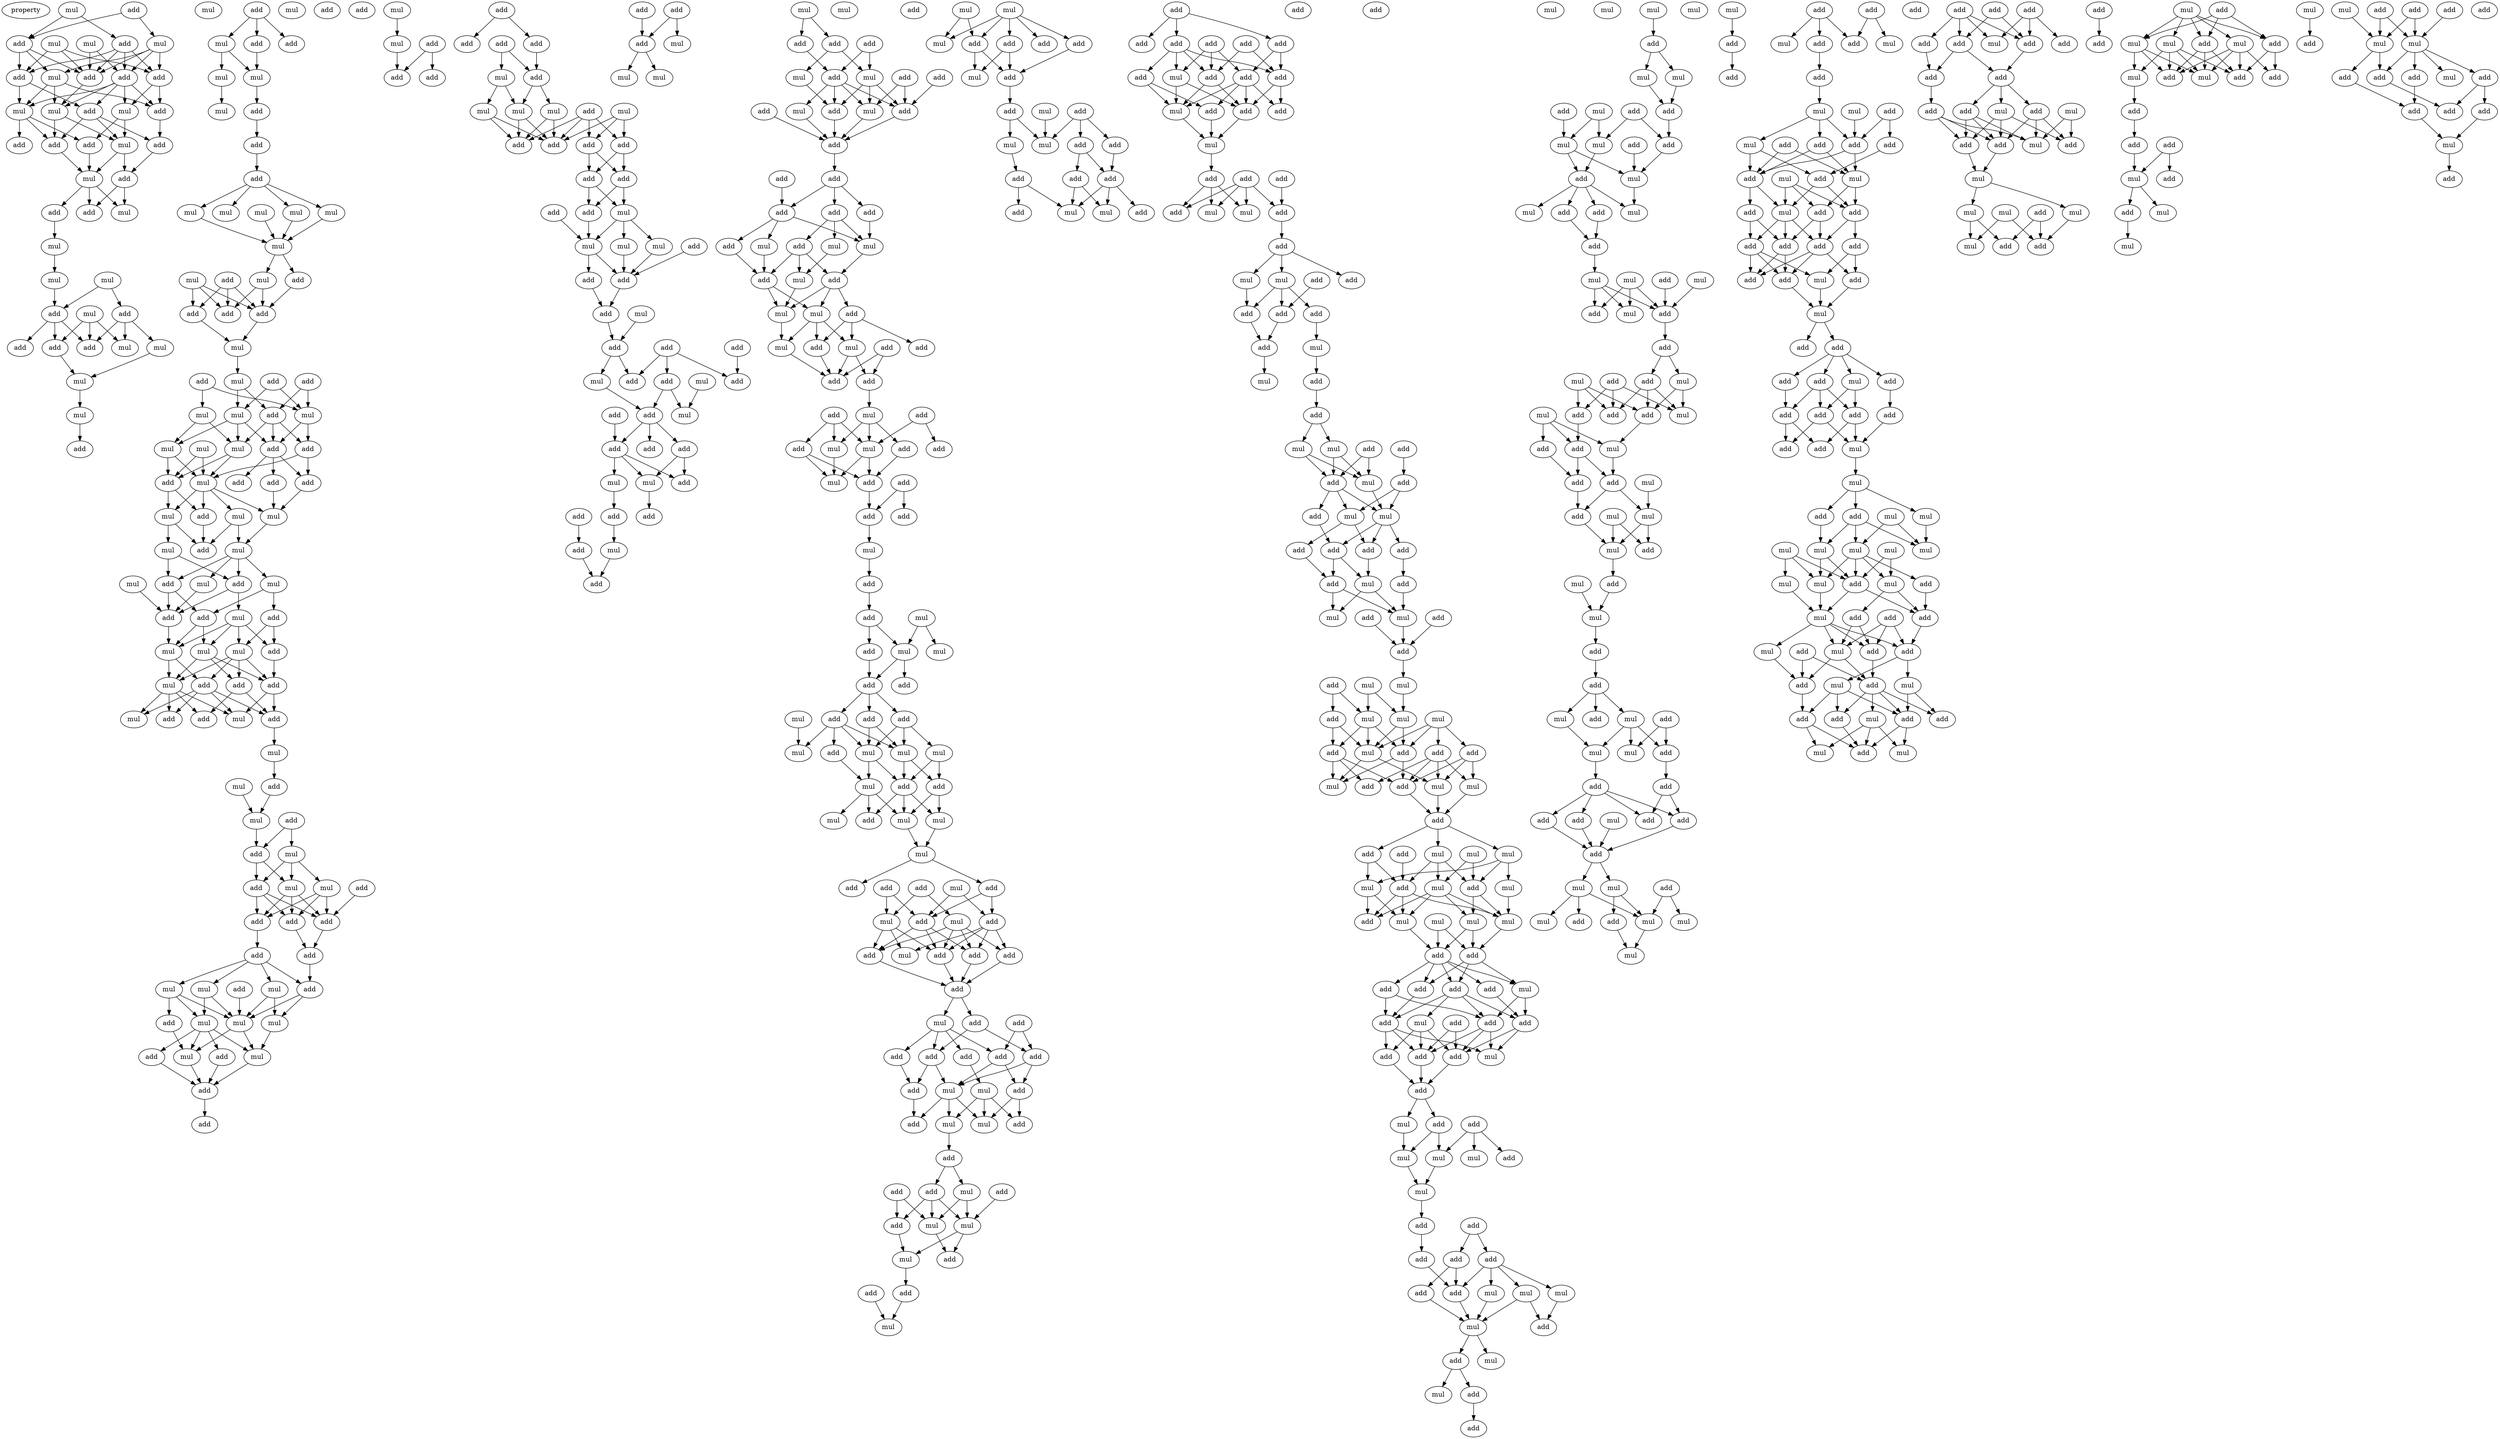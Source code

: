 digraph {
    node [fontcolor=black]
    property [mul=2,lf=1.9]
    0 [ label = add ];
    1 [ label = mul ];
    2 [ label = mul ];
    3 [ label = add ];
    4 [ label = add ];
    5 [ label = mul ];
    6 [ label = mul ];
    7 [ label = add ];
    8 [ label = add ];
    9 [ label = add ];
    10 [ label = mul ];
    11 [ label = add ];
    12 [ label = mul ];
    13 [ label = add ];
    14 [ label = add ];
    15 [ label = mul ];
    16 [ label = mul ];
    17 [ label = add ];
    18 [ label = add ];
    19 [ label = mul ];
    20 [ label = add ];
    21 [ label = add ];
    22 [ label = mul ];
    23 [ label = add ];
    24 [ label = add ];
    25 [ label = mul ];
    26 [ label = add ];
    27 [ label = mul ];
    28 [ label = mul ];
    29 [ label = mul ];
    30 [ label = add ];
    31 [ label = add ];
    32 [ label = mul ];
    33 [ label = mul ];
    34 [ label = add ];
    35 [ label = add ];
    36 [ label = add ];
    37 [ label = mul ];
    38 [ label = mul ];
    39 [ label = mul ];
    40 [ label = mul ];
    41 [ label = add ];
    42 [ label = add ];
    43 [ label = mul ];
    44 [ label = add ];
    45 [ label = add ];
    46 [ label = mul ];
    47 [ label = mul ];
    48 [ label = add ];
    49 [ label = mul ];
    50 [ label = mul ];
    51 [ label = add ];
    52 [ label = add ];
    53 [ label = add ];
    54 [ label = mul ];
    55 [ label = mul ];
    56 [ label = mul ];
    57 [ label = mul ];
    58 [ label = mul ];
    59 [ label = mul ];
    60 [ label = add ];
    61 [ label = mul ];
    62 [ label = mul ];
    63 [ label = add ];
    64 [ label = add ];
    65 [ label = add ];
    66 [ label = add ];
    67 [ label = mul ];
    68 [ label = mul ];
    69 [ label = add ];
    70 [ label = add ];
    71 [ label = add ];
    72 [ label = mul ];
    73 [ label = mul ];
    74 [ label = add ];
    75 [ label = mul ];
    76 [ label = add ];
    77 [ label = add ];
    78 [ label = mul ];
    79 [ label = mul ];
    80 [ label = mul ];
    81 [ label = add ];
    82 [ label = add ];
    83 [ label = add ];
    84 [ label = mul ];
    85 [ label = add ];
    86 [ label = add ];
    87 [ label = mul ];
    88 [ label = mul ];
    89 [ label = mul ];
    90 [ label = mul ];
    91 [ label = mul ];
    92 [ label = add ];
    93 [ label = mul ];
    94 [ label = add ];
    95 [ label = mul ];
    96 [ label = add ];
    97 [ label = mul ];
    98 [ label = add ];
    99 [ label = mul ];
    100 [ label = add ];
    101 [ label = add ];
    102 [ label = mul ];
    103 [ label = add ];
    104 [ label = mul ];
    105 [ label = mul ];
    106 [ label = add ];
    107 [ label = mul ];
    108 [ label = add ];
    109 [ label = add ];
    110 [ label = add ];
    111 [ label = mul ];
    112 [ label = mul ];
    113 [ label = add ];
    114 [ label = add ];
    115 [ label = mul ];
    116 [ label = mul ];
    117 [ label = add ];
    118 [ label = add ];
    119 [ label = add ];
    120 [ label = mul ];
    121 [ label = add ];
    122 [ label = mul ];
    123 [ label = add ];
    124 [ label = mul ];
    125 [ label = mul ];
    126 [ label = add ];
    127 [ label = add ];
    128 [ label = add ];
    129 [ label = add ];
    130 [ label = add ];
    131 [ label = add ];
    132 [ label = add ];
    133 [ label = add ];
    134 [ label = mul ];
    135 [ label = mul ];
    136 [ label = mul ];
    137 [ label = mul ];
    138 [ label = add ];
    139 [ label = mul ];
    140 [ label = mul ];
    141 [ label = mul ];
    142 [ label = add ];
    143 [ label = mul ];
    144 [ label = add ];
    145 [ label = add ];
    146 [ label = mul ];
    147 [ label = add ];
    148 [ label = mul ];
    149 [ label = add ];
    150 [ label = add ];
    151 [ label = add ];
    152 [ label = add ];
    153 [ label = add ];
    154 [ label = add ];
    155 [ label = add ];
    156 [ label = add ];
    157 [ label = mul ];
    158 [ label = mul ];
    159 [ label = mul ];
    160 [ label = mul ];
    161 [ label = add ];
    162 [ label = mul ];
    163 [ label = add ];
    164 [ label = add ];
    165 [ label = add ];
    166 [ label = add ];
    167 [ label = add ];
    168 [ label = add ];
    169 [ label = add ];
    170 [ label = add ];
    171 [ label = mul ];
    172 [ label = mul ];
    173 [ label = mul ];
    174 [ label = add ];
    175 [ label = mul ];
    176 [ label = add ];
    177 [ label = add ];
    178 [ label = add ];
    179 [ label = mul ];
    180 [ label = add ];
    181 [ label = add ];
    182 [ label = add ];
    183 [ label = mul ];
    184 [ label = add ];
    185 [ label = mul ];
    186 [ label = add ];
    187 [ label = add ];
    188 [ label = mul ];
    189 [ label = add ];
    190 [ label = add ];
    191 [ label = add ];
    192 [ label = add ];
    193 [ label = add ];
    194 [ label = mul ];
    195 [ label = add ];
    196 [ label = mul ];
    197 [ label = add ];
    198 [ label = add ];
    199 [ label = add ];
    200 [ label = add ];
    201 [ label = mul ];
    202 [ label = add ];
    203 [ label = add ];
    204 [ label = add ];
    205 [ label = add ];
    206 [ label = mul ];
    207 [ label = mul ];
    208 [ label = mul ];
    209 [ label = mul ];
    210 [ label = add ];
    211 [ label = add ];
    212 [ label = add ];
    213 [ label = add ];
    214 [ label = mul ];
    215 [ label = add ];
    216 [ label = mul ];
    217 [ label = add ];
    218 [ label = add ];
    219 [ label = add ];
    220 [ label = add ];
    221 [ label = mul ];
    222 [ label = mul ];
    223 [ label = add ];
    224 [ label = add ];
    225 [ label = add ];
    226 [ label = add ];
    227 [ label = add ];
    228 [ label = add ];
    229 [ label = add ];
    230 [ label = mul ];
    231 [ label = add ];
    232 [ label = mul ];
    233 [ label = mul ];
    234 [ label = add ];
    235 [ label = mul ];
    236 [ label = add ];
    237 [ label = mul ];
    238 [ label = mul ];
    239 [ label = add ];
    240 [ label = add ];
    241 [ label = add ];
    242 [ label = mul ];
    243 [ label = add ];
    244 [ label = mul ];
    245 [ label = add ];
    246 [ label = add ];
    247 [ label = mul ];
    248 [ label = add ];
    249 [ label = add ];
    250 [ label = add ];
    251 [ label = mul ];
    252 [ label = mul ];
    253 [ label = add ];
    254 [ label = add ];
    255 [ label = add ];
    256 [ label = add ];
    257 [ label = mul ];
    258 [ label = add ];
    259 [ label = add ];
    260 [ label = mul ];
    261 [ label = add ];
    262 [ label = mul ];
    263 [ label = add ];
    264 [ label = mul ];
    265 [ label = mul ];
    266 [ label = mul ];
    267 [ label = add ];
    268 [ label = add ];
    269 [ label = add ];
    270 [ label = mul ];
    271 [ label = add ];
    272 [ label = add ];
    273 [ label = add ];
    274 [ label = mul ];
    275 [ label = mul ];
    276 [ label = mul ];
    277 [ label = mul ];
    278 [ label = add ];
    279 [ label = mul ];
    280 [ label = add ];
    281 [ label = add ];
    282 [ label = mul ];
    283 [ label = add ];
    284 [ label = mul ];
    285 [ label = mul ];
    286 [ label = mul ];
    287 [ label = mul ];
    288 [ label = add ];
    289 [ label = add ];
    290 [ label = add ];
    291 [ label = add ];
    292 [ label = add ];
    293 [ label = add ];
    294 [ label = mul ];
    295 [ label = mul ];
    296 [ label = mul ];
    297 [ label = add ];
    298 [ label = add ];
    299 [ label = add ];
    300 [ label = add ];
    301 [ label = add ];
    302 [ label = add ];
    303 [ label = add ];
    304 [ label = mul ];
    305 [ label = add ];
    306 [ label = add ];
    307 [ label = add ];
    308 [ label = add ];
    309 [ label = add ];
    310 [ label = mul ];
    311 [ label = mul ];
    312 [ label = add ];
    313 [ label = add ];
    314 [ label = add ];
    315 [ label = mul ];
    316 [ label = add ];
    317 [ label = mul ];
    318 [ label = add ];
    319 [ label = add ];
    320 [ label = add ];
    321 [ label = add ];
    322 [ label = mul ];
    323 [ label = add ];
    324 [ label = mul ];
    325 [ label = mul ];
    326 [ label = add ];
    327 [ label = mul ];
    328 [ label = add ];
    329 [ label = add ];
    330 [ label = add ];
    331 [ label = mul ];
    332 [ label = mul ];
    333 [ label = mul ];
    334 [ label = add ];
    335 [ label = add ];
    336 [ label = add ];
    337 [ label = add ];
    338 [ label = mul ];
    339 [ label = add ];
    340 [ label = mul ];
    341 [ label = mul ];
    342 [ label = add ];
    343 [ label = add ];
    344 [ label = add ];
    345 [ label = mul ];
    346 [ label = add ];
    347 [ label = mul ];
    348 [ label = add ];
    349 [ label = add ];
    350 [ label = add ];
    351 [ label = add ];
    352 [ label = add ];
    353 [ label = mul ];
    354 [ label = mul ];
    355 [ label = add ];
    356 [ label = add ];
    357 [ label = add ];
    358 [ label = add ];
    359 [ label = add ];
    360 [ label = add ];
    361 [ label = add ];
    362 [ label = add ];
    363 [ label = mul ];
    364 [ label = add ];
    365 [ label = add ];
    366 [ label = add ];
    367 [ label = mul ];
    368 [ label = add ];
    369 [ label = add ];
    370 [ label = mul ];
    371 [ label = add ];
    372 [ label = add ];
    373 [ label = add ];
    374 [ label = mul ];
    375 [ label = add ];
    376 [ label = mul ];
    377 [ label = add ];
    378 [ label = add ];
    379 [ label = mul ];
    380 [ label = mul ];
    381 [ label = add ];
    382 [ label = add ];
    383 [ label = add ];
    384 [ label = add ];
    385 [ label = add ];
    386 [ label = mul ];
    387 [ label = add ];
    388 [ label = add ];
    389 [ label = mul ];
    390 [ label = add ];
    391 [ label = mul ];
    392 [ label = mul ];
    393 [ label = add ];
    394 [ label = add ];
    395 [ label = add ];
    396 [ label = add ];
    397 [ label = mul ];
    398 [ label = mul ];
    399 [ label = add ];
    400 [ label = mul ];
    401 [ label = add ];
    402 [ label = add ];
    403 [ label = add ];
    404 [ label = add ];
    405 [ label = mul ];
    406 [ label = add ];
    407 [ label = add ];
    408 [ label = mul ];
    409 [ label = mul ];
    410 [ label = add ];
    411 [ label = add ];
    412 [ label = add ];
    413 [ label = add ];
    414 [ label = mul ];
    415 [ label = mul ];
    416 [ label = add ];
    417 [ label = mul ];
    418 [ label = mul ];
    419 [ label = mul ];
    420 [ label = mul ];
    421 [ label = add ];
    422 [ label = add ];
    423 [ label = add ];
    424 [ label = add ];
    425 [ label = add ];
    426 [ label = mul ];
    427 [ label = mul ];
    428 [ label = add ];
    429 [ label = mul ];
    430 [ label = add ];
    431 [ label = mul ];
    432 [ label = mul ];
    433 [ label = mul ];
    434 [ label = add ];
    435 [ label = add ];
    436 [ label = add ];
    437 [ label = add ];
    438 [ label = mul ];
    439 [ label = mul ];
    440 [ label = mul ];
    441 [ label = add ];
    442 [ label = mul ];
    443 [ label = mul ];
    444 [ label = mul ];
    445 [ label = mul ];
    446 [ label = add ];
    447 [ label = add ];
    448 [ label = add ];
    449 [ label = add ];
    450 [ label = add ];
    451 [ label = mul ];
    452 [ label = add ];
    453 [ label = mul ];
    454 [ label = add ];
    455 [ label = add ];
    456 [ label = add ];
    457 [ label = add ];
    458 [ label = mul ];
    459 [ label = add ];
    460 [ label = add ];
    461 [ label = add ];
    462 [ label = add ];
    463 [ label = add ];
    464 [ label = add ];
    465 [ label = add ];
    466 [ label = mul ];
    467 [ label = mul ];
    468 [ label = mul ];
    469 [ label = add ];
    470 [ label = mul ];
    471 [ label = mul ];
    472 [ label = add ];
    473 [ label = add ];
    474 [ label = add ];
    475 [ label = add ];
    476 [ label = add ];
    477 [ label = add ];
    478 [ label = mul ];
    479 [ label = add ];
    480 [ label = mul ];
    481 [ label = mul ];
    482 [ label = add ];
    483 [ label = mul ];
    484 [ label = add ];
    485 [ label = mul ];
    486 [ label = mul ];
    487 [ label = add ];
    488 [ label = add ];
    489 [ label = add ];
    490 [ label = mul ];
    491 [ label = mul ];
    492 [ label = mul ];
    493 [ label = add ];
    494 [ label = mul ];
    495 [ label = mul ];
    496 [ label = mul ];
    497 [ label = add ];
    498 [ label = add ];
    499 [ label = add ];
    500 [ label = mul ];
    501 [ label = mul ];
    502 [ label = add ];
    503 [ label = add ];
    504 [ label = mul ];
    505 [ label = add ];
    506 [ label = add ];
    507 [ label = mul ];
    508 [ label = add ];
    509 [ label = mul ];
    510 [ label = add ];
    511 [ label = mul ];
    512 [ label = add ];
    513 [ label = mul ];
    514 [ label = mul ];
    515 [ label = add ];
    516 [ label = mul ];
    517 [ label = add ];
    518 [ label = add ];
    519 [ label = add ];
    520 [ label = mul ];
    521 [ label = add ];
    522 [ label = mul ];
    523 [ label = mul ];
    524 [ label = add ];
    525 [ label = mul ];
    526 [ label = add ];
    527 [ label = mul ];
    528 [ label = add ];
    529 [ label = add ];
    530 [ label = add ];
    531 [ label = mul ];
    532 [ label = mul ];
    533 [ label = add ];
    534 [ label = add ];
    535 [ label = add ];
    536 [ label = mul ];
    537 [ label = mul ];
    538 [ label = add ];
    539 [ label = mul ];
    540 [ label = mul ];
    541 [ label = mul ];
    542 [ label = add ];
    543 [ label = add ];
    544 [ label = mul ];
    545 [ label = add ];
    546 [ label = add ];
    547 [ label = add ];
    548 [ label = mul ];
    549 [ label = add ];
    550 [ label = mul ];
    551 [ label = add ];
    552 [ label = mul ];
    553 [ label = add ];
    554 [ label = mul ];
    555 [ label = add ];
    556 [ label = add ];
    557 [ label = add ];
    558 [ label = mul ];
    559 [ label = add ];
    560 [ label = add ];
    561 [ label = add ];
    562 [ label = add ];
    563 [ label = mul ];
    564 [ label = add ];
    565 [ label = mul ];
    566 [ label = mul ];
    567 [ label = add ];
    568 [ label = mul ];
    569 [ label = add ];
    570 [ label = mul ];
    571 [ label = mul ];
    572 [ label = add ];
    573 [ label = add ];
    574 [ label = mul ];
    575 [ label = mul ];
    576 [ label = add ];
    577 [ label = add ];
    578 [ label = add ];
    579 [ label = add ];
    580 [ label = mul ];
    581 [ label = mul ];
    582 [ label = add ];
    583 [ label = add ];
    584 [ label = mul ];
    585 [ label = add ];
    586 [ label = add ];
    587 [ label = mul ];
    588 [ label = add ];
    589 [ label = add ];
    590 [ label = mul ];
    591 [ label = add ];
    592 [ label = add ];
    593 [ label = mul ];
    594 [ label = add ];
    595 [ label = add ];
    596 [ label = add ];
    597 [ label = add ];
    598 [ label = add ];
    599 [ label = add ];
    600 [ label = mul ];
    601 [ label = add ];
    602 [ label = add ];
    603 [ label = mul ];
    604 [ label = add ];
    605 [ label = add ];
    606 [ label = add ];
    607 [ label = add ];
    608 [ label = add ];
    609 [ label = mul ];
    610 [ label = add ];
    611 [ label = add ];
    612 [ label = add ];
    613 [ label = add ];
    614 [ label = mul ];
    615 [ label = add ];
    616 [ label = add ];
    617 [ label = mul ];
    618 [ label = mul ];
    619 [ label = add ];
    620 [ label = mul ];
    621 [ label = add ];
    622 [ label = mul ];
    623 [ label = mul ];
    624 [ label = mul ];
    625 [ label = mul ];
    626 [ label = mul ];
    627 [ label = mul ];
    628 [ label = add ];
    629 [ label = mul ];
    630 [ label = add ];
    631 [ label = mul ];
    632 [ label = mul ];
    633 [ label = add ];
    634 [ label = add ];
    635 [ label = add ];
    636 [ label = add ];
    637 [ label = mul ];
    638 [ label = add ];
    639 [ label = add ];
    640 [ label = mul ];
    641 [ label = mul ];
    642 [ label = add ];
    643 [ label = add ];
    644 [ label = mul ];
    645 [ label = add ];
    646 [ label = add ];
    647 [ label = add ];
    648 [ label = add ];
    649 [ label = mul ];
    650 [ label = mul ];
    651 [ label = mul ];
    652 [ label = add ];
    653 [ label = add ];
    654 [ label = add ];
    655 [ label = add ];
    656 [ label = add ];
    657 [ label = add ];
    658 [ label = add ];
    659 [ label = add ];
    660 [ label = mul ];
    661 [ label = add ];
    662 [ label = add ];
    663 [ label = add ];
    664 [ label = mul ];
    665 [ label = add ];
    666 [ label = mul ];
    667 [ label = add ];
    668 [ label = add ];
    669 [ label = mul ];
    670 [ label = add ];
    671 [ label = add ];
    672 [ label = add ];
    673 [ label = mul ];
    674 [ label = add ];
    675 [ label = mul ];
    676 [ label = mul ];
    677 [ label = mul ];
    678 [ label = add ];
    679 [ label = mul ];
    680 [ label = add ];
    681 [ label = add ];
    682 [ label = add ];
    683 [ label = mul ];
    684 [ label = add ];
    685 [ label = mul ];
    686 [ label = add ];
    687 [ label = mul ];
    688 [ label = mul ];
    689 [ label = add ];
    690 [ label = add ];
    691 [ label = mul ];
    692 [ label = mul ];
    693 [ label = add ];
    694 [ label = add ];
    695 [ label = add ];
    696 [ label = mul ];
    697 [ label = add ];
    698 [ label = add ];
    699 [ label = add ];
    700 [ label = add ];
    701 [ label = mul ];
    702 [ label = add ];
    703 [ label = mul ];
    704 [ label = mul ];
    705 [ label = add ];
    706 [ label = add ];
    707 [ label = mul ];
    708 [ label = add ];
    709 [ label = add ];
    710 [ label = mul ];
    711 [ label = mul ];
    712 [ label = mul ];
    713 [ label = add ];
    714 [ label = add ];
    715 [ label = add ];
    716 [ label = add ];
    717 [ label = add ];
    718 [ label = add ];
    719 [ label = add ];
    720 [ label = mul ];
    721 [ label = add ];
    0 -> 4 [ name = 0 ];
    0 -> 6 [ name = 1 ];
    1 -> 3 [ name = 2 ];
    1 -> 4 [ name = 3 ];
    2 -> 8 [ name = 4 ];
    2 -> 11 [ name = 5 ];
    3 -> 7 [ name = 6 ];
    3 -> 8 [ name = 7 ];
    3 -> 9 [ name = 8 ];
    3 -> 11 [ name = 9 ];
    4 -> 7 [ name = 10 ];
    4 -> 8 [ name = 11 ];
    4 -> 10 [ name = 12 ];
    5 -> 7 [ name = 13 ];
    5 -> 8 [ name = 14 ];
    5 -> 9 [ name = 15 ];
    6 -> 8 [ name = 16 ];
    6 -> 9 [ name = 17 ];
    6 -> 10 [ name = 18 ];
    6 -> 11 [ name = 19 ];
    7 -> 14 [ name = 20 ];
    7 -> 15 [ name = 21 ];
    8 -> 16 [ name = 22 ];
    9 -> 12 [ name = 23 ];
    9 -> 13 [ name = 24 ];
    10 -> 13 [ name = 25 ];
    10 -> 15 [ name = 26 ];
    10 -> 16 [ name = 27 ];
    11 -> 12 [ name = 28 ];
    11 -> 13 [ name = 29 ];
    11 -> 14 [ name = 30 ];
    11 -> 15 [ name = 31 ];
    11 -> 16 [ name = 32 ];
    12 -> 18 [ name = 33 ];
    12 -> 19 [ name = 34 ];
    13 -> 20 [ name = 35 ];
    14 -> 19 [ name = 36 ];
    14 -> 20 [ name = 37 ];
    14 -> 21 [ name = 38 ];
    15 -> 17 [ name = 39 ];
    15 -> 18 [ name = 40 ];
    15 -> 21 [ name = 41 ];
    16 -> 19 [ name = 42 ];
    16 -> 21 [ name = 43 ];
    18 -> 22 [ name = 44 ];
    19 -> 22 [ name = 45 ];
    19 -> 23 [ name = 46 ];
    20 -> 23 [ name = 47 ];
    21 -> 22 [ name = 48 ];
    22 -> 24 [ name = 49 ];
    22 -> 25 [ name = 50 ];
    22 -> 26 [ name = 51 ];
    23 -> 24 [ name = 52 ];
    23 -> 25 [ name = 53 ];
    26 -> 27 [ name = 54 ];
    27 -> 29 [ name = 55 ];
    28 -> 30 [ name = 56 ];
    28 -> 31 [ name = 57 ];
    29 -> 31 [ name = 58 ];
    30 -> 33 [ name = 59 ];
    30 -> 35 [ name = 60 ];
    30 -> 37 [ name = 61 ];
    31 -> 34 [ name = 62 ];
    31 -> 35 [ name = 63 ];
    31 -> 36 [ name = 64 ];
    32 -> 34 [ name = 65 ];
    32 -> 35 [ name = 66 ];
    32 -> 37 [ name = 67 ];
    33 -> 38 [ name = 68 ];
    34 -> 38 [ name = 69 ];
    38 -> 39 [ name = 70 ];
    39 -> 41 [ name = 71 ];
    42 -> 43 [ name = 72 ];
    42 -> 44 [ name = 73 ];
    42 -> 45 [ name = 74 ];
    43 -> 47 [ name = 75 ];
    43 -> 49 [ name = 76 ];
    44 -> 49 [ name = 77 ];
    47 -> 50 [ name = 78 ];
    49 -> 51 [ name = 79 ];
    51 -> 52 [ name = 80 ];
    52 -> 53 [ name = 81 ];
    53 -> 55 [ name = 82 ];
    53 -> 56 [ name = 83 ];
    53 -> 57 [ name = 84 ];
    53 -> 58 [ name = 85 ];
    54 -> 59 [ name = 86 ];
    55 -> 59 [ name = 87 ];
    56 -> 59 [ name = 88 ];
    57 -> 59 [ name = 89 ];
    59 -> 61 [ name = 90 ];
    59 -> 63 [ name = 91 ];
    60 -> 64 [ name = 92 ];
    60 -> 65 [ name = 93 ];
    60 -> 66 [ name = 94 ];
    61 -> 64 [ name = 95 ];
    61 -> 65 [ name = 96 ];
    62 -> 64 [ name = 97 ];
    62 -> 65 [ name = 98 ];
    62 -> 66 [ name = 99 ];
    63 -> 64 [ name = 100 ];
    64 -> 67 [ name = 101 ];
    66 -> 67 [ name = 102 ];
    67 -> 68 [ name = 103 ];
    68 -> 72 [ name = 104 ];
    68 -> 74 [ name = 105 ];
    69 -> 73 [ name = 106 ];
    69 -> 75 [ name = 107 ];
    70 -> 72 [ name = 108 ];
    70 -> 75 [ name = 109 ];
    71 -> 74 [ name = 110 ];
    71 -> 75 [ name = 111 ];
    72 -> 77 [ name = 112 ];
    72 -> 79 [ name = 113 ];
    72 -> 80 [ name = 114 ];
    73 -> 79 [ name = 115 ];
    73 -> 80 [ name = 116 ];
    74 -> 76 [ name = 117 ];
    74 -> 77 [ name = 118 ];
    74 -> 80 [ name = 119 ];
    75 -> 76 [ name = 120 ];
    75 -> 77 [ name = 121 ];
    76 -> 84 [ name = 122 ];
    76 -> 85 [ name = 123 ];
    77 -> 81 [ name = 124 ];
    77 -> 82 [ name = 125 ];
    77 -> 85 [ name = 126 ];
    78 -> 83 [ name = 127 ];
    78 -> 84 [ name = 128 ];
    79 -> 83 [ name = 129 ];
    79 -> 84 [ name = 130 ];
    80 -> 83 [ name = 131 ];
    80 -> 84 [ name = 132 ];
    82 -> 88 [ name = 133 ];
    83 -> 86 [ name = 134 ];
    83 -> 87 [ name = 135 ];
    84 -> 86 [ name = 136 ];
    84 -> 87 [ name = 137 ];
    84 -> 88 [ name = 138 ];
    84 -> 89 [ name = 139 ];
    85 -> 88 [ name = 140 ];
    86 -> 92 [ name = 141 ];
    87 -> 90 [ name = 142 ];
    87 -> 92 [ name = 143 ];
    88 -> 91 [ name = 144 ];
    89 -> 91 [ name = 145 ];
    89 -> 92 [ name = 146 ];
    90 -> 94 [ name = 147 ];
    90 -> 96 [ name = 148 ];
    91 -> 93 [ name = 149 ];
    91 -> 94 [ name = 150 ];
    91 -> 95 [ name = 151 ];
    91 -> 96 [ name = 152 ];
    93 -> 98 [ name = 153 ];
    94 -> 98 [ name = 154 ];
    94 -> 101 [ name = 155 ];
    95 -> 100 [ name = 156 ];
    95 -> 101 [ name = 157 ];
    96 -> 98 [ name = 158 ];
    96 -> 99 [ name = 159 ];
    97 -> 98 [ name = 160 ];
    98 -> 105 [ name = 161 ];
    99 -> 102 [ name = 162 ];
    99 -> 103 [ name = 163 ];
    99 -> 104 [ name = 164 ];
    99 -> 105 [ name = 165 ];
    100 -> 103 [ name = 166 ];
    100 -> 104 [ name = 167 ];
    101 -> 102 [ name = 168 ];
    101 -> 105 [ name = 169 ];
    102 -> 107 [ name = 170 ];
    102 -> 108 [ name = 171 ];
    102 -> 109 [ name = 172 ];
    103 -> 109 [ name = 173 ];
    104 -> 106 [ name = 174 ];
    104 -> 107 [ name = 175 ];
    104 -> 108 [ name = 176 ];
    104 -> 109 [ name = 177 ];
    105 -> 106 [ name = 178 ];
    105 -> 107 [ name = 179 ];
    106 -> 110 [ name = 180 ];
    106 -> 111 [ name = 181 ];
    106 -> 112 [ name = 182 ];
    106 -> 113 [ name = 183 ];
    107 -> 111 [ name = 184 ];
    107 -> 112 [ name = 185 ];
    107 -> 113 [ name = 186 ];
    107 -> 114 [ name = 187 ];
    108 -> 110 [ name = 188 ];
    108 -> 114 [ name = 189 ];
    109 -> 110 [ name = 190 ];
    109 -> 111 [ name = 191 ];
    110 -> 115 [ name = 192 ];
    115 -> 117 [ name = 193 ];
    116 -> 120 [ name = 194 ];
    117 -> 120 [ name = 195 ];
    119 -> 121 [ name = 196 ];
    119 -> 122 [ name = 197 ];
    120 -> 121 [ name = 198 ];
    121 -> 124 [ name = 199 ];
    121 -> 126 [ name = 200 ];
    122 -> 124 [ name = 201 ];
    122 -> 125 [ name = 202 ];
    122 -> 126 [ name = 203 ];
    123 -> 127 [ name = 204 ];
    124 -> 127 [ name = 205 ];
    124 -> 128 [ name = 206 ];
    124 -> 129 [ name = 207 ];
    125 -> 127 [ name = 208 ];
    125 -> 128 [ name = 209 ];
    125 -> 129 [ name = 210 ];
    126 -> 127 [ name = 211 ];
    126 -> 128 [ name = 212 ];
    126 -> 129 [ name = 213 ];
    127 -> 130 [ name = 214 ];
    128 -> 131 [ name = 215 ];
    129 -> 130 [ name = 216 ];
    130 -> 133 [ name = 217 ];
    131 -> 133 [ name = 218 ];
    131 -> 134 [ name = 219 ];
    131 -> 135 [ name = 220 ];
    131 -> 136 [ name = 221 ];
    132 -> 139 [ name = 222 ];
    133 -> 139 [ name = 223 ];
    133 -> 140 [ name = 224 ];
    134 -> 139 [ name = 225 ];
    134 -> 140 [ name = 226 ];
    135 -> 137 [ name = 227 ];
    135 -> 139 [ name = 228 ];
    136 -> 137 [ name = 229 ];
    136 -> 138 [ name = 230 ];
    136 -> 139 [ name = 231 ];
    137 -> 141 [ name = 232 ];
    137 -> 142 [ name = 233 ];
    137 -> 143 [ name = 234 ];
    137 -> 144 [ name = 235 ];
    138 -> 143 [ name = 236 ];
    139 -> 141 [ name = 237 ];
    139 -> 143 [ name = 238 ];
    140 -> 141 [ name = 239 ];
    141 -> 145 [ name = 240 ];
    142 -> 145 [ name = 241 ];
    143 -> 145 [ name = 242 ];
    144 -> 145 [ name = 243 ];
    145 -> 147 [ name = 244 ];
    146 -> 148 [ name = 245 ];
    148 -> 150 [ name = 246 ];
    149 -> 150 [ name = 247 ];
    149 -> 151 [ name = 248 ];
    152 -> 153 [ name = 249 ];
    152 -> 154 [ name = 250 ];
    154 -> 156 [ name = 251 ];
    155 -> 156 [ name = 252 ];
    155 -> 157 [ name = 253 ];
    156 -> 160 [ name = 254 ];
    156 -> 162 [ name = 255 ];
    157 -> 159 [ name = 256 ];
    157 -> 160 [ name = 257 ];
    158 -> 163 [ name = 258 ];
    158 -> 165 [ name = 259 ];
    158 -> 166 [ name = 260 ];
    159 -> 164 [ name = 261 ];
    159 -> 165 [ name = 262 ];
    160 -> 164 [ name = 263 ];
    160 -> 165 [ name = 264 ];
    161 -> 163 [ name = 265 ];
    161 -> 164 [ name = 266 ];
    161 -> 165 [ name = 267 ];
    161 -> 166 [ name = 268 ];
    162 -> 164 [ name = 269 ];
    162 -> 165 [ name = 270 ];
    163 -> 167 [ name = 271 ];
    163 -> 168 [ name = 272 ];
    166 -> 167 [ name = 273 ];
    166 -> 168 [ name = 274 ];
    167 -> 170 [ name = 275 ];
    167 -> 171 [ name = 276 ];
    168 -> 170 [ name = 277 ];
    168 -> 171 [ name = 278 ];
    169 -> 172 [ name = 279 ];
    170 -> 172 [ name = 280 ];
    171 -> 172 [ name = 281 ];
    171 -> 173 [ name = 282 ];
    171 -> 175 [ name = 283 ];
    172 -> 176 [ name = 284 ];
    172 -> 177 [ name = 285 ];
    173 -> 176 [ name = 286 ];
    174 -> 176 [ name = 287 ];
    175 -> 176 [ name = 288 ];
    176 -> 178 [ name = 289 ];
    177 -> 178 [ name = 290 ];
    178 -> 182 [ name = 291 ];
    179 -> 182 [ name = 292 ];
    180 -> 186 [ name = 293 ];
    181 -> 184 [ name = 294 ];
    181 -> 186 [ name = 295 ];
    181 -> 187 [ name = 296 ];
    182 -> 183 [ name = 297 ];
    182 -> 187 [ name = 298 ];
    183 -> 190 [ name = 299 ];
    184 -> 188 [ name = 300 ];
    184 -> 190 [ name = 301 ];
    185 -> 188 [ name = 302 ];
    189 -> 191 [ name = 303 ];
    190 -> 191 [ name = 304 ];
    190 -> 192 [ name = 305 ];
    190 -> 193 [ name = 306 ];
    191 -> 194 [ name = 307 ];
    191 -> 195 [ name = 308 ];
    191 -> 196 [ name = 309 ];
    193 -> 195 [ name = 310 ];
    193 -> 196 [ name = 311 ];
    194 -> 198 [ name = 312 ];
    196 -> 199 [ name = 313 ];
    197 -> 200 [ name = 314 ];
    198 -> 201 [ name = 315 ];
    200 -> 204 [ name = 316 ];
    201 -> 204 [ name = 317 ];
    202 -> 205 [ name = 318 ];
    202 -> 206 [ name = 319 ];
    203 -> 205 [ name = 320 ];
    205 -> 207 [ name = 321 ];
    205 -> 208 [ name = 322 ];
    209 -> 210 [ name = 323 ];
    209 -> 212 [ name = 324 ];
    210 -> 213 [ name = 325 ];
    211 -> 213 [ name = 326 ];
    211 -> 214 [ name = 327 ];
    212 -> 214 [ name = 328 ];
    212 -> 216 [ name = 329 ];
    213 -> 219 [ name = 330 ];
    213 -> 220 [ name = 331 ];
    213 -> 221 [ name = 332 ];
    213 -> 222 [ name = 333 ];
    214 -> 219 [ name = 334 ];
    214 -> 220 [ name = 335 ];
    214 -> 221 [ name = 336 ];
    215 -> 220 [ name = 337 ];
    215 -> 221 [ name = 338 ];
    216 -> 219 [ name = 339 ];
    217 -> 220 [ name = 340 ];
    218 -> 223 [ name = 341 ];
    219 -> 223 [ name = 342 ];
    220 -> 223 [ name = 343 ];
    221 -> 223 [ name = 344 ];
    222 -> 223 [ name = 345 ];
    223 -> 224 [ name = 346 ];
    224 -> 226 [ name = 347 ];
    224 -> 227 [ name = 348 ];
    224 -> 228 [ name = 349 ];
    225 -> 226 [ name = 350 ];
    226 -> 231 [ name = 351 ];
    226 -> 232 [ name = 352 ];
    226 -> 233 [ name = 353 ];
    227 -> 229 [ name = 354 ];
    227 -> 230 [ name = 355 ];
    227 -> 232 [ name = 356 ];
    228 -> 232 [ name = 357 ];
    229 -> 234 [ name = 358 ];
    229 -> 235 [ name = 359 ];
    229 -> 236 [ name = 360 ];
    230 -> 235 [ name = 361 ];
    231 -> 234 [ name = 362 ];
    232 -> 236 [ name = 363 ];
    233 -> 234 [ name = 364 ];
    234 -> 237 [ name = 365 ];
    234 -> 238 [ name = 366 ];
    235 -> 238 [ name = 367 ];
    236 -> 237 [ name = 368 ];
    236 -> 238 [ name = 369 ];
    236 -> 239 [ name = 370 ];
    237 -> 240 [ name = 371 ];
    237 -> 242 [ name = 372 ];
    237 -> 244 [ name = 373 ];
    238 -> 242 [ name = 374 ];
    239 -> 240 [ name = 375 ];
    239 -> 241 [ name = 376 ];
    239 -> 244 [ name = 377 ];
    240 -> 245 [ name = 378 ];
    242 -> 245 [ name = 379 ];
    243 -> 245 [ name = 380 ];
    243 -> 246 [ name = 381 ];
    244 -> 245 [ name = 382 ];
    244 -> 246 [ name = 383 ];
    246 -> 247 [ name = 384 ];
    247 -> 251 [ name = 385 ];
    247 -> 252 [ name = 386 ];
    247 -> 253 [ name = 387 ];
    248 -> 250 [ name = 388 ];
    248 -> 251 [ name = 389 ];
    248 -> 252 [ name = 390 ];
    249 -> 252 [ name = 391 ];
    249 -> 254 [ name = 392 ];
    250 -> 256 [ name = 393 ];
    250 -> 257 [ name = 394 ];
    251 -> 257 [ name = 395 ];
    252 -> 256 [ name = 396 ];
    252 -> 257 [ name = 397 ];
    253 -> 256 [ name = 398 ];
    255 -> 258 [ name = 399 ];
    255 -> 259 [ name = 400 ];
    256 -> 258 [ name = 401 ];
    258 -> 260 [ name = 402 ];
    260 -> 261 [ name = 403 ];
    261 -> 263 [ name = 404 ];
    262 -> 264 [ name = 405 ];
    262 -> 266 [ name = 406 ];
    263 -> 264 [ name = 407 ];
    263 -> 267 [ name = 408 ];
    264 -> 268 [ name = 409 ];
    264 -> 269 [ name = 410 ];
    267 -> 268 [ name = 411 ];
    268 -> 271 [ name = 412 ];
    268 -> 272 [ name = 413 ];
    268 -> 273 [ name = 414 ];
    270 -> 274 [ name = 415 ];
    271 -> 274 [ name = 416 ];
    271 -> 275 [ name = 417 ];
    271 -> 277 [ name = 418 ];
    271 -> 278 [ name = 419 ];
    272 -> 275 [ name = 420 ];
    272 -> 276 [ name = 421 ];
    272 -> 277 [ name = 422 ];
    273 -> 275 [ name = 423 ];
    273 -> 277 [ name = 424 ];
    275 -> 280 [ name = 425 ];
    275 -> 281 [ name = 426 ];
    276 -> 280 [ name = 427 ];
    276 -> 281 [ name = 428 ];
    277 -> 279 [ name = 429 ];
    277 -> 280 [ name = 430 ];
    278 -> 279 [ name = 431 ];
    279 -> 282 [ name = 432 ];
    279 -> 283 [ name = 433 ];
    279 -> 284 [ name = 434 ];
    280 -> 283 [ name = 435 ];
    280 -> 284 [ name = 436 ];
    280 -> 285 [ name = 437 ];
    281 -> 284 [ name = 438 ];
    281 -> 285 [ name = 439 ];
    284 -> 286 [ name = 440 ];
    285 -> 286 [ name = 441 ];
    286 -> 289 [ name = 442 ];
    286 -> 290 [ name = 443 ];
    287 -> 292 [ name = 444 ];
    287 -> 293 [ name = 445 ];
    288 -> 294 [ name = 446 ];
    288 -> 295 [ name = 447 ];
    290 -> 292 [ name = 448 ];
    290 -> 293 [ name = 449 ];
    291 -> 293 [ name = 450 ];
    291 -> 294 [ name = 451 ];
    292 -> 296 [ name = 452 ];
    292 -> 297 [ name = 453 ];
    292 -> 299 [ name = 454 ];
    292 -> 300 [ name = 455 ];
    293 -> 298 [ name = 456 ];
    293 -> 299 [ name = 457 ];
    293 -> 300 [ name = 458 ];
    294 -> 296 [ name = 459 ];
    294 -> 298 [ name = 460 ];
    294 -> 299 [ name = 461 ];
    295 -> 297 [ name = 462 ];
    295 -> 298 [ name = 463 ];
    295 -> 299 [ name = 464 ];
    295 -> 300 [ name = 465 ];
    297 -> 301 [ name = 466 ];
    298 -> 301 [ name = 467 ];
    299 -> 301 [ name = 468 ];
    300 -> 301 [ name = 469 ];
    301 -> 302 [ name = 470 ];
    301 -> 304 [ name = 471 ];
    302 -> 305 [ name = 472 ];
    302 -> 307 [ name = 473 ];
    303 -> 305 [ name = 474 ];
    303 -> 308 [ name = 475 ];
    304 -> 306 [ name = 476 ];
    304 -> 307 [ name = 477 ];
    304 -> 308 [ name = 478 ];
    304 -> 309 [ name = 479 ];
    305 -> 310 [ name = 480 ];
    305 -> 313 [ name = 481 ];
    306 -> 311 [ name = 482 ];
    307 -> 310 [ name = 483 ];
    307 -> 312 [ name = 484 ];
    308 -> 310 [ name = 485 ];
    308 -> 313 [ name = 486 ];
    309 -> 312 [ name = 487 ];
    310 -> 315 [ name = 488 ];
    310 -> 316 [ name = 489 ];
    310 -> 317 [ name = 490 ];
    311 -> 314 [ name = 491 ];
    311 -> 315 [ name = 492 ];
    311 -> 317 [ name = 493 ];
    312 -> 316 [ name = 494 ];
    313 -> 314 [ name = 495 ];
    313 -> 317 [ name = 496 ];
    315 -> 318 [ name = 497 ];
    318 -> 321 [ name = 498 ];
    318 -> 322 [ name = 499 ];
    319 -> 324 [ name = 500 ];
    320 -> 323 [ name = 501 ];
    320 -> 325 [ name = 502 ];
    321 -> 323 [ name = 503 ];
    321 -> 324 [ name = 504 ];
    321 -> 325 [ name = 505 ];
    322 -> 324 [ name = 506 ];
    322 -> 325 [ name = 507 ];
    323 -> 327 [ name = 508 ];
    324 -> 327 [ name = 509 ];
    324 -> 328 [ name = 510 ];
    325 -> 328 [ name = 511 ];
    327 -> 330 [ name = 512 ];
    329 -> 331 [ name = 513 ];
    330 -> 331 [ name = 514 ];
    332 -> 335 [ name = 515 ];
    332 -> 338 [ name = 516 ];
    333 -> 334 [ name = 517 ];
    333 -> 335 [ name = 518 ];
    333 -> 336 [ name = 519 ];
    333 -> 337 [ name = 520 ];
    333 -> 338 [ name = 521 ];
    335 -> 339 [ name = 522 ];
    335 -> 340 [ name = 523 ];
    336 -> 339 [ name = 524 ];
    337 -> 339 [ name = 525 ];
    337 -> 340 [ name = 526 ];
    339 -> 342 [ name = 527 ];
    341 -> 347 [ name = 528 ];
    342 -> 345 [ name = 529 ];
    342 -> 347 [ name = 530 ];
    343 -> 344 [ name = 531 ];
    343 -> 346 [ name = 532 ];
    343 -> 347 [ name = 533 ];
    344 -> 348 [ name = 534 ];
    345 -> 350 [ name = 535 ];
    346 -> 348 [ name = 536 ];
    346 -> 349 [ name = 537 ];
    348 -> 352 [ name = 538 ];
    348 -> 353 [ name = 539 ];
    348 -> 354 [ name = 540 ];
    349 -> 353 [ name = 541 ];
    349 -> 354 [ name = 542 ];
    350 -> 351 [ name = 543 ];
    350 -> 354 [ name = 544 ];
    355 -> 356 [ name = 545 ];
    355 -> 357 [ name = 546 ];
    355 -> 360 [ name = 547 ];
    357 -> 361 [ name = 548 ];
    357 -> 364 [ name = 549 ];
    358 -> 361 [ name = 550 ];
    358 -> 363 [ name = 551 ];
    358 -> 365 [ name = 552 ];
    359 -> 364 [ name = 553 ];
    359 -> 365 [ name = 554 ];
    360 -> 362 [ name = 555 ];
    360 -> 363 [ name = 556 ];
    360 -> 364 [ name = 557 ];
    360 -> 365 [ name = 558 ];
    361 -> 366 [ name = 559 ];
    361 -> 367 [ name = 560 ];
    361 -> 368 [ name = 561 ];
    361 -> 369 [ name = 562 ];
    362 -> 367 [ name = 563 ];
    362 -> 368 [ name = 564 ];
    363 -> 366 [ name = 565 ];
    363 -> 367 [ name = 566 ];
    364 -> 366 [ name = 567 ];
    364 -> 369 [ name = 568 ];
    365 -> 366 [ name = 569 ];
    365 -> 367 [ name = 570 ];
    366 -> 370 [ name = 571 ];
    367 -> 370 [ name = 572 ];
    368 -> 370 [ name = 573 ];
    370 -> 373 [ name = 574 ];
    371 -> 377 [ name = 575 ];
    372 -> 374 [ name = 576 ];
    372 -> 375 [ name = 577 ];
    372 -> 376 [ name = 578 ];
    372 -> 377 [ name = 579 ];
    373 -> 374 [ name = 580 ];
    373 -> 375 [ name = 581 ];
    373 -> 376 [ name = 582 ];
    377 -> 378 [ name = 583 ];
    378 -> 379 [ name = 584 ];
    378 -> 380 [ name = 585 ];
    378 -> 381 [ name = 586 ];
    379 -> 383 [ name = 587 ];
    379 -> 384 [ name = 588 ];
    379 -> 385 [ name = 589 ];
    380 -> 384 [ name = 590 ];
    382 -> 383 [ name = 591 ];
    383 -> 387 [ name = 592 ];
    384 -> 387 [ name = 593 ];
    385 -> 386 [ name = 594 ];
    386 -> 388 [ name = 595 ];
    387 -> 389 [ name = 596 ];
    388 -> 390 [ name = 597 ];
    390 -> 391 [ name = 598 ];
    390 -> 392 [ name = 599 ];
    391 -> 395 [ name = 600 ];
    391 -> 397 [ name = 601 ];
    392 -> 395 [ name = 602 ];
    392 -> 397 [ name = 603 ];
    393 -> 395 [ name = 604 ];
    393 -> 397 [ name = 605 ];
    394 -> 396 [ name = 606 ];
    395 -> 398 [ name = 607 ];
    395 -> 399 [ name = 608 ];
    395 -> 400 [ name = 609 ];
    396 -> 398 [ name = 610 ];
    396 -> 400 [ name = 611 ];
    397 -> 400 [ name = 612 ];
    398 -> 403 [ name = 613 ];
    398 -> 404 [ name = 614 ];
    399 -> 401 [ name = 615 ];
    400 -> 401 [ name = 616 ];
    400 -> 402 [ name = 617 ];
    400 -> 404 [ name = 618 ];
    401 -> 405 [ name = 619 ];
    401 -> 406 [ name = 620 ];
    402 -> 407 [ name = 621 ];
    403 -> 406 [ name = 622 ];
    404 -> 405 [ name = 623 ];
    405 -> 408 [ name = 624 ];
    405 -> 409 [ name = 625 ];
    406 -> 408 [ name = 626 ];
    406 -> 409 [ name = 627 ];
    407 -> 409 [ name = 628 ];
    409 -> 412 [ name = 629 ];
    410 -> 412 [ name = 630 ];
    411 -> 412 [ name = 631 ];
    412 -> 414 [ name = 632 ];
    413 -> 416 [ name = 633 ];
    413 -> 419 [ name = 634 ];
    414 -> 417 [ name = 635 ];
    415 -> 417 [ name = 636 ];
    415 -> 419 [ name = 637 ];
    416 -> 420 [ name = 638 ];
    416 -> 423 [ name = 639 ];
    417 -> 420 [ name = 640 ];
    417 -> 422 [ name = 641 ];
    418 -> 420 [ name = 642 ];
    418 -> 421 [ name = 643 ];
    418 -> 422 [ name = 644 ];
    418 -> 424 [ name = 645 ];
    419 -> 420 [ name = 646 ];
    419 -> 422 [ name = 647 ];
    419 -> 423 [ name = 648 ];
    420 -> 426 [ name = 649 ];
    420 -> 427 [ name = 650 ];
    421 -> 425 [ name = 651 ];
    421 -> 427 [ name = 652 ];
    421 -> 428 [ name = 653 ];
    421 -> 429 [ name = 654 ];
    422 -> 426 [ name = 655 ];
    422 -> 428 [ name = 656 ];
    423 -> 425 [ name = 657 ];
    423 -> 426 [ name = 658 ];
    423 -> 428 [ name = 659 ];
    424 -> 427 [ name = 660 ];
    424 -> 428 [ name = 661 ];
    424 -> 429 [ name = 662 ];
    427 -> 430 [ name = 663 ];
    428 -> 430 [ name = 664 ];
    429 -> 430 [ name = 665 ];
    430 -> 431 [ name = 666 ];
    430 -> 432 [ name = 667 ];
    430 -> 435 [ name = 668 ];
    431 -> 436 [ name = 669 ];
    431 -> 437 [ name = 670 ];
    431 -> 439 [ name = 671 ];
    432 -> 437 [ name = 672 ];
    432 -> 438 [ name = 673 ];
    432 -> 440 [ name = 674 ];
    433 -> 437 [ name = 675 ];
    433 -> 439 [ name = 676 ];
    434 -> 436 [ name = 677 ];
    435 -> 436 [ name = 678 ];
    435 -> 440 [ name = 679 ];
    436 -> 441 [ name = 680 ];
    436 -> 444 [ name = 681 ];
    436 -> 445 [ name = 682 ];
    437 -> 442 [ name = 683 ];
    437 -> 444 [ name = 684 ];
    438 -> 444 [ name = 685 ];
    439 -> 441 [ name = 686 ];
    439 -> 442 [ name = 687 ];
    439 -> 444 [ name = 688 ];
    439 -> 445 [ name = 689 ];
    440 -> 441 [ name = 690 ];
    440 -> 445 [ name = 691 ];
    442 -> 446 [ name = 692 ];
    442 -> 447 [ name = 693 ];
    443 -> 446 [ name = 694 ];
    443 -> 447 [ name = 695 ];
    444 -> 447 [ name = 696 ];
    445 -> 446 [ name = 697 ];
    446 -> 448 [ name = 698 ];
    446 -> 449 [ name = 699 ];
    446 -> 450 [ name = 700 ];
    446 -> 451 [ name = 701 ];
    446 -> 452 [ name = 702 ];
    447 -> 448 [ name = 703 ];
    447 -> 449 [ name = 704 ];
    447 -> 451 [ name = 705 ];
    448 -> 454 [ name = 706 ];
    449 -> 453 [ name = 707 ];
    449 -> 454 [ name = 708 ];
    449 -> 456 [ name = 709 ];
    449 -> 457 [ name = 710 ];
    450 -> 457 [ name = 711 ];
    451 -> 456 [ name = 712 ];
    451 -> 457 [ name = 713 ];
    452 -> 454 [ name = 714 ];
    452 -> 456 [ name = 715 ];
    453 -> 459 [ name = 716 ];
    453 -> 460 [ name = 717 ];
    453 -> 461 [ name = 718 ];
    454 -> 458 [ name = 719 ];
    454 -> 459 [ name = 720 ];
    454 -> 461 [ name = 721 ];
    455 -> 459 [ name = 722 ];
    455 -> 460 [ name = 723 ];
    456 -> 458 [ name = 724 ];
    456 -> 459 [ name = 725 ];
    456 -> 460 [ name = 726 ];
    457 -> 458 [ name = 727 ];
    457 -> 460 [ name = 728 ];
    459 -> 462 [ name = 729 ];
    460 -> 462 [ name = 730 ];
    461 -> 462 [ name = 731 ];
    462 -> 464 [ name = 732 ];
    462 -> 466 [ name = 733 ];
    464 -> 467 [ name = 734 ];
    464 -> 470 [ name = 735 ];
    465 -> 467 [ name = 736 ];
    465 -> 468 [ name = 737 ];
    465 -> 469 [ name = 738 ];
    466 -> 470 [ name = 739 ];
    467 -> 471 [ name = 740 ];
    470 -> 471 [ name = 741 ];
    471 -> 473 [ name = 742 ];
    472 -> 474 [ name = 743 ];
    472 -> 476 [ name = 744 ];
    473 -> 475 [ name = 745 ];
    474 -> 478 [ name = 746 ];
    474 -> 479 [ name = 747 ];
    474 -> 480 [ name = 748 ];
    474 -> 481 [ name = 749 ];
    475 -> 479 [ name = 750 ];
    476 -> 477 [ name = 751 ];
    476 -> 479 [ name = 752 ];
    477 -> 483 [ name = 753 ];
    478 -> 483 [ name = 754 ];
    479 -> 483 [ name = 755 ];
    480 -> 482 [ name = 756 ];
    480 -> 483 [ name = 757 ];
    481 -> 482 [ name = 758 ];
    483 -> 484 [ name = 759 ];
    483 -> 485 [ name = 760 ];
    484 -> 486 [ name = 761 ];
    484 -> 488 [ name = 762 ];
    488 -> 489 [ name = 763 ];
    492 -> 493 [ name = 764 ];
    493 -> 494 [ name = 765 ];
    493 -> 495 [ name = 766 ];
    494 -> 497 [ name = 767 ];
    495 -> 497 [ name = 768 ];
    496 -> 500 [ name = 769 ];
    496 -> 501 [ name = 770 ];
    497 -> 502 [ name = 771 ];
    498 -> 500 [ name = 772 ];
    499 -> 501 [ name = 773 ];
    499 -> 502 [ name = 774 ];
    500 -> 504 [ name = 775 ];
    500 -> 505 [ name = 776 ];
    501 -> 505 [ name = 777 ];
    502 -> 504 [ name = 778 ];
    503 -> 504 [ name = 779 ];
    504 -> 509 [ name = 780 ];
    505 -> 506 [ name = 781 ];
    505 -> 507 [ name = 782 ];
    505 -> 508 [ name = 783 ];
    505 -> 509 [ name = 784 ];
    506 -> 510 [ name = 785 ];
    508 -> 510 [ name = 786 ];
    510 -> 514 [ name = 787 ];
    511 -> 515 [ name = 788 ];
    511 -> 516 [ name = 789 ];
    511 -> 517 [ name = 790 ];
    512 -> 517 [ name = 791 ];
    513 -> 517 [ name = 792 ];
    514 -> 515 [ name = 793 ];
    514 -> 516 [ name = 794 ];
    514 -> 517 [ name = 795 ];
    517 -> 518 [ name = 796 ];
    518 -> 521 [ name = 797 ];
    518 -> 522 [ name = 798 ];
    519 -> 524 [ name = 799 ];
    519 -> 527 [ name = 800 ];
    519 -> 528 [ name = 801 ];
    521 -> 524 [ name = 802 ];
    521 -> 526 [ name = 803 ];
    521 -> 527 [ name = 804 ];
    522 -> 526 [ name = 805 ];
    522 -> 527 [ name = 806 ];
    523 -> 524 [ name = 807 ];
    523 -> 526 [ name = 808 ];
    523 -> 528 [ name = 809 ];
    525 -> 529 [ name = 810 ];
    525 -> 530 [ name = 811 ];
    525 -> 531 [ name = 812 ];
    526 -> 531 [ name = 813 ];
    528 -> 529 [ name = 814 ];
    529 -> 533 [ name = 815 ];
    529 -> 534 [ name = 816 ];
    530 -> 533 [ name = 817 ];
    531 -> 534 [ name = 818 ];
    532 -> 537 [ name = 819 ];
    533 -> 535 [ name = 820 ];
    534 -> 535 [ name = 821 ];
    534 -> 537 [ name = 822 ];
    535 -> 539 [ name = 823 ];
    536 -> 538 [ name = 824 ];
    536 -> 539 [ name = 825 ];
    537 -> 538 [ name = 826 ];
    537 -> 539 [ name = 827 ];
    539 -> 542 [ name = 828 ];
    540 -> 544 [ name = 829 ];
    541 -> 543 [ name = 830 ];
    542 -> 544 [ name = 831 ];
    543 -> 546 [ name = 832 ];
    544 -> 545 [ name = 833 ];
    545 -> 547 [ name = 834 ];
    547 -> 548 [ name = 835 ];
    547 -> 549 [ name = 836 ];
    547 -> 550 [ name = 837 ];
    548 -> 552 [ name = 838 ];
    548 -> 553 [ name = 839 ];
    548 -> 554 [ name = 840 ];
    550 -> 552 [ name = 841 ];
    551 -> 553 [ name = 842 ];
    551 -> 554 [ name = 843 ];
    552 -> 556 [ name = 844 ];
    553 -> 555 [ name = 845 ];
    555 -> 560 [ name = 846 ];
    555 -> 561 [ name = 847 ];
    556 -> 557 [ name = 848 ];
    556 -> 559 [ name = 849 ];
    556 -> 560 [ name = 850 ];
    556 -> 561 [ name = 851 ];
    557 -> 562 [ name = 852 ];
    558 -> 562 [ name = 853 ];
    559 -> 562 [ name = 854 ];
    560 -> 562 [ name = 855 ];
    562 -> 563 [ name = 856 ];
    562 -> 565 [ name = 857 ];
    563 -> 568 [ name = 858 ];
    563 -> 569 [ name = 859 ];
    563 -> 570 [ name = 860 ];
    564 -> 566 [ name = 861 ];
    564 -> 568 [ name = 862 ];
    565 -> 567 [ name = 863 ];
    565 -> 568 [ name = 864 ];
    567 -> 571 [ name = 865 ];
    568 -> 571 [ name = 866 ];
    572 -> 575 [ name = 867 ];
    572 -> 576 [ name = 868 ];
    572 -> 577 [ name = 869 ];
    573 -> 574 [ name = 870 ];
    573 -> 577 [ name = 871 ];
    576 -> 578 [ name = 872 ];
    578 -> 581 [ name = 873 ];
    579 -> 582 [ name = 874 ];
    579 -> 583 [ name = 875 ];
    580 -> 583 [ name = 876 ];
    581 -> 583 [ name = 877 ];
    581 -> 584 [ name = 878 ];
    581 -> 586 [ name = 879 ];
    582 -> 589 [ name = 880 ];
    583 -> 588 [ name = 881 ];
    583 -> 590 [ name = 882 ];
    584 -> 588 [ name = 883 ];
    584 -> 589 [ name = 884 ];
    585 -> 588 [ name = 885 ];
    585 -> 590 [ name = 886 ];
    586 -> 588 [ name = 887 ];
    586 -> 590 [ name = 888 ];
    587 -> 592 [ name = 889 ];
    587 -> 593 [ name = 890 ];
    587 -> 594 [ name = 891 ];
    588 -> 591 [ name = 892 ];
    588 -> 593 [ name = 893 ];
    589 -> 593 [ name = 894 ];
    589 -> 594 [ name = 895 ];
    590 -> 592 [ name = 896 ];
    590 -> 594 [ name = 897 ];
    591 -> 595 [ name = 898 ];
    591 -> 597 [ name = 899 ];
    592 -> 596 [ name = 900 ];
    592 -> 597 [ name = 901 ];
    593 -> 595 [ name = 902 ];
    593 -> 596 [ name = 903 ];
    593 -> 597 [ name = 904 ];
    594 -> 596 [ name = 905 ];
    594 -> 598 [ name = 906 ];
    595 -> 600 [ name = 907 ];
    595 -> 601 [ name = 908 ];
    595 -> 602 [ name = 909 ];
    596 -> 599 [ name = 910 ];
    596 -> 601 [ name = 911 ];
    596 -> 602 [ name = 912 ];
    597 -> 601 [ name = 913 ];
    597 -> 602 [ name = 914 ];
    598 -> 599 [ name = 915 ];
    598 -> 600 [ name = 916 ];
    599 -> 603 [ name = 917 ];
    600 -> 603 [ name = 918 ];
    602 -> 603 [ name = 919 ];
    603 -> 604 [ name = 920 ];
    603 -> 605 [ name = 921 ];
    605 -> 606 [ name = 922 ];
    605 -> 607 [ name = 923 ];
    605 -> 608 [ name = 924 ];
    605 -> 609 [ name = 925 ];
    606 -> 611 [ name = 926 ];
    606 -> 612 [ name = 927 ];
    606 -> 613 [ name = 928 ];
    607 -> 611 [ name = 929 ];
    608 -> 610 [ name = 930 ];
    609 -> 612 [ name = 931 ];
    609 -> 613 [ name = 932 ];
    610 -> 614 [ name = 933 ];
    611 -> 615 [ name = 934 ];
    611 -> 616 [ name = 935 ];
    612 -> 614 [ name = 936 ];
    612 -> 616 [ name = 937 ];
    613 -> 614 [ name = 938 ];
    613 -> 615 [ name = 939 ];
    614 -> 617 [ name = 940 ];
    617 -> 618 [ name = 941 ];
    617 -> 619 [ name = 942 ];
    617 -> 621 [ name = 943 ];
    618 -> 626 [ name = 944 ];
    619 -> 625 [ name = 945 ];
    620 -> 623 [ name = 946 ];
    620 -> 626 [ name = 947 ];
    621 -> 623 [ name = 948 ];
    621 -> 625 [ name = 949 ];
    621 -> 626 [ name = 950 ];
    622 -> 627 [ name = 951 ];
    622 -> 628 [ name = 952 ];
    622 -> 631 [ name = 953 ];
    623 -> 628 [ name = 954 ];
    623 -> 629 [ name = 955 ];
    623 -> 630 [ name = 956 ];
    623 -> 631 [ name = 957 ];
    624 -> 628 [ name = 958 ];
    624 -> 629 [ name = 959 ];
    625 -> 628 [ name = 960 ];
    625 -> 631 [ name = 961 ];
    627 -> 632 [ name = 962 ];
    628 -> 632 [ name = 963 ];
    628 -> 633 [ name = 964 ];
    629 -> 633 [ name = 965 ];
    629 -> 635 [ name = 966 ];
    630 -> 633 [ name = 967 ];
    631 -> 632 [ name = 968 ];
    632 -> 636 [ name = 969 ];
    632 -> 637 [ name = 970 ];
    632 -> 638 [ name = 971 ];
    632 -> 640 [ name = 972 ];
    633 -> 638 [ name = 973 ];
    634 -> 636 [ name = 974 ];
    634 -> 638 [ name = 975 ];
    634 -> 640 [ name = 976 ];
    635 -> 636 [ name = 977 ];
    635 -> 640 [ name = 978 ];
    636 -> 643 [ name = 979 ];
    637 -> 642 [ name = 980 ];
    638 -> 641 [ name = 981 ];
    638 -> 644 [ name = 982 ];
    639 -> 642 [ name = 983 ];
    639 -> 643 [ name = 984 ];
    640 -> 642 [ name = 985 ];
    640 -> 643 [ name = 986 ];
    641 -> 645 [ name = 987 ];
    641 -> 648 [ name = 988 ];
    642 -> 647 [ name = 989 ];
    643 -> 645 [ name = 990 ];
    643 -> 646 [ name = 991 ];
    643 -> 648 [ name = 992 ];
    643 -> 649 [ name = 993 ];
    644 -> 646 [ name = 994 ];
    644 -> 647 [ name = 995 ];
    644 -> 648 [ name = 996 ];
    646 -> 652 [ name = 997 ];
    647 -> 650 [ name = 998 ];
    647 -> 652 [ name = 999 ];
    648 -> 651 [ name = 1000 ];
    648 -> 652 [ name = 1001 ];
    649 -> 650 [ name = 1002 ];
    649 -> 651 [ name = 1003 ];
    649 -> 652 [ name = 1004 ];
    654 -> 657 [ name = 1005 ];
    654 -> 658 [ name = 1006 ];
    655 -> 657 [ name = 1007 ];
    655 -> 658 [ name = 1008 ];
    655 -> 660 [ name = 1009 ];
    655 -> 661 [ name = 1010 ];
    656 -> 658 [ name = 1011 ];
    656 -> 659 [ name = 1012 ];
    656 -> 660 [ name = 1013 ];
    657 -> 662 [ name = 1014 ];
    657 -> 663 [ name = 1015 ];
    658 -> 663 [ name = 1016 ];
    661 -> 662 [ name = 1017 ];
    662 -> 667 [ name = 1018 ];
    663 -> 665 [ name = 1019 ];
    663 -> 666 [ name = 1020 ];
    663 -> 668 [ name = 1021 ];
    664 -> 669 [ name = 1022 ];
    664 -> 671 [ name = 1023 ];
    665 -> 669 [ name = 1024 ];
    665 -> 670 [ name = 1025 ];
    665 -> 672 [ name = 1026 ];
    666 -> 670 [ name = 1027 ];
    666 -> 671 [ name = 1028 ];
    666 -> 672 [ name = 1029 ];
    667 -> 669 [ name = 1030 ];
    667 -> 670 [ name = 1031 ];
    667 -> 672 [ name = 1032 ];
    668 -> 669 [ name = 1033 ];
    668 -> 670 [ name = 1034 ];
    668 -> 671 [ name = 1035 ];
    670 -> 673 [ name = 1036 ];
    672 -> 673 [ name = 1037 ];
    673 -> 675 [ name = 1038 ];
    673 -> 676 [ name = 1039 ];
    674 -> 678 [ name = 1040 ];
    674 -> 680 [ name = 1041 ];
    675 -> 679 [ name = 1042 ];
    675 -> 680 [ name = 1043 ];
    676 -> 678 [ name = 1044 ];
    677 -> 678 [ name = 1045 ];
    677 -> 679 [ name = 1046 ];
    681 -> 682 [ name = 1047 ];
    683 -> 685 [ name = 1048 ];
    683 -> 686 [ name = 1049 ];
    683 -> 687 [ name = 1050 ];
    683 -> 688 [ name = 1051 ];
    683 -> 689 [ name = 1052 ];
    684 -> 686 [ name = 1053 ];
    684 -> 688 [ name = 1054 ];
    684 -> 689 [ name = 1055 ];
    685 -> 690 [ name = 1056 ];
    685 -> 691 [ name = 1057 ];
    685 -> 693 [ name = 1058 ];
    685 -> 694 [ name = 1059 ];
    686 -> 690 [ name = 1060 ];
    686 -> 693 [ name = 1061 ];
    687 -> 691 [ name = 1062 ];
    687 -> 692 [ name = 1063 ];
    687 -> 693 [ name = 1064 ];
    687 -> 694 [ name = 1065 ];
    688 -> 691 [ name = 1066 ];
    688 -> 692 [ name = 1067 ];
    688 -> 694 [ name = 1068 ];
    689 -> 691 [ name = 1069 ];
    689 -> 693 [ name = 1070 ];
    689 -> 694 [ name = 1071 ];
    692 -> 695 [ name = 1072 ];
    695 -> 698 [ name = 1073 ];
    696 -> 700 [ name = 1074 ];
    697 -> 699 [ name = 1075 ];
    697 -> 701 [ name = 1076 ];
    698 -> 701 [ name = 1077 ];
    701 -> 702 [ name = 1078 ];
    701 -> 703 [ name = 1079 ];
    702 -> 704 [ name = 1080 ];
    705 -> 711 [ name = 1081 ];
    707 -> 710 [ name = 1082 ];
    708 -> 710 [ name = 1083 ];
    708 -> 711 [ name = 1084 ];
    709 -> 710 [ name = 1085 ];
    709 -> 711 [ name = 1086 ];
    710 -> 713 [ name = 1087 ];
    710 -> 714 [ name = 1088 ];
    711 -> 712 [ name = 1089 ];
    711 -> 713 [ name = 1090 ];
    711 -> 715 [ name = 1091 ];
    711 -> 716 [ name = 1092 ];
    713 -> 718 [ name = 1093 ];
    714 -> 717 [ name = 1094 ];
    715 -> 718 [ name = 1095 ];
    715 -> 719 [ name = 1096 ];
    716 -> 717 [ name = 1097 ];
    717 -> 720 [ name = 1098 ];
    719 -> 720 [ name = 1099 ];
    720 -> 721 [ name = 1100 ];
}
